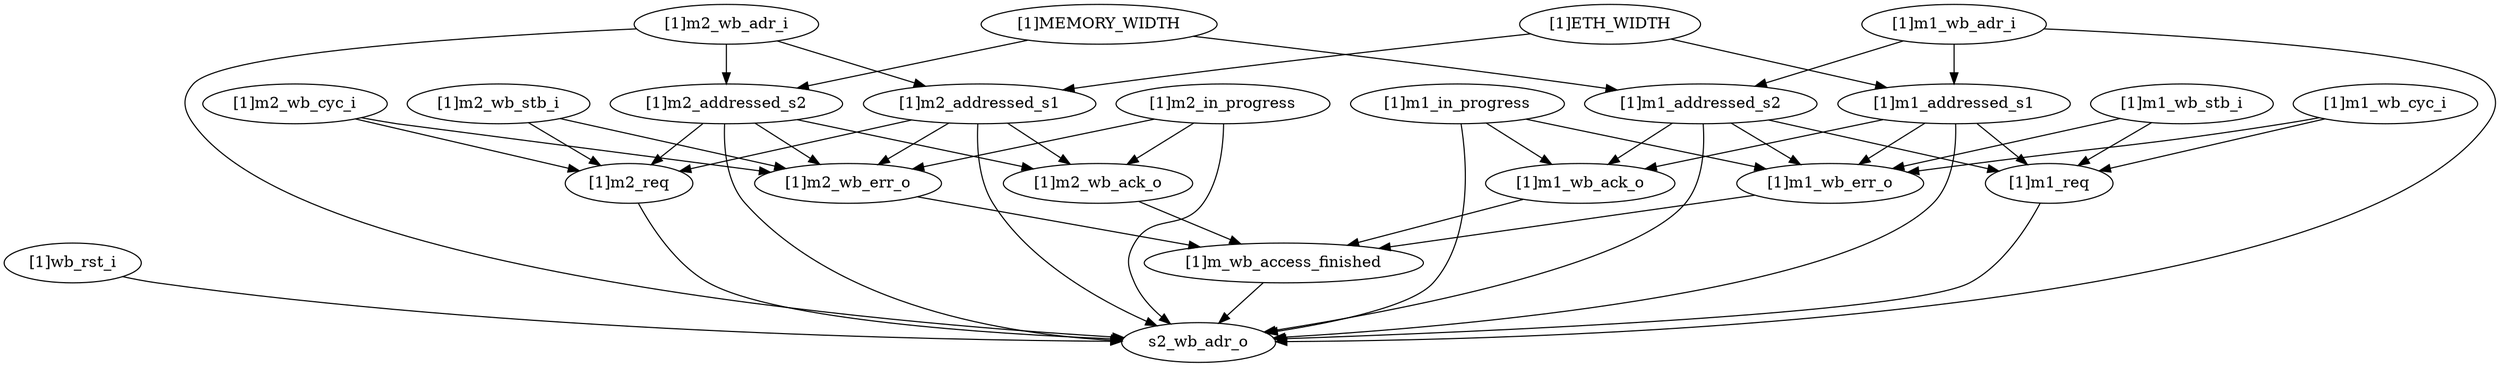 strict digraph "" {
	"[1]wb_rst_i"	 [complexity=1,
		importance=0.0783302489993,
		rank=0.0783302489993];
	s2_wb_adr_o	 [complexity=0,
		importance=0.0217684913051,
		rank=0.0];
	"[1]wb_rst_i" -> s2_wb_adr_o;
	"[1]m2_wb_cyc_i"	 [complexity=10,
		importance=0.0749259800575,
		rank=0.00749259800575];
	"[1]m2_req"	 [complexity=5,
		importance=0.0619012049736,
		rank=0.0123802409947];
	"[1]m2_wb_cyc_i" -> "[1]m2_req";
	"[1]m2_wb_err_o"	 [complexity=10,
		importance=0.133159731653,
		rank=0.0133159731653];
	"[1]m2_wb_cyc_i" -> "[1]m2_wb_err_o";
	"[1]m2_req" -> s2_wb_adr_o;
	"[1]m_wb_access_finished"	 [complexity=5,
		importance=0.103997188523,
		rank=0.0207994377046];
	"[1]m_wb_access_finished" -> s2_wb_adr_o;
	"[1]m1_wb_adr_i"	 [complexity=21,
		importance=0.430413089063,
		rank=0.020495861384];
	"[1]m1_addressed_s2"	 [complexity=15,
		importance=0.417388313979,
		rank=0.0278258875986];
	"[1]m1_wb_adr_i" -> "[1]m1_addressed_s2";
	"[1]m1_addressed_s1"	 [complexity=15,
		importance=0.550548045632,
		rank=0.0367032030422];
	"[1]m1_wb_adr_i" -> "[1]m1_addressed_s1";
	"[1]m1_wb_adr_i" -> s2_wb_adr_o;
	"[1]m2_in_progress"	 [complexity=11,
		importance=0.554227806917,
		rank=0.0503843460834];
	"[1]m2_in_progress" -> "[1]m2_wb_err_o";
	"[1]m2_wb_ack_o"	 [complexity=10,
		importance=0.122269174993,
		rank=0.0122269174993];
	"[1]m2_in_progress" -> "[1]m2_wb_ack_o";
	"[1]m2_in_progress" -> s2_wb_adr_o;
	"[1]m1_req"	 [complexity=5,
		importance=0.0619012049736,
		rank=0.0123802409947];
	"[1]m1_req" -> s2_wb_adr_o;
	"[1]m1_in_progress"	 [complexity=11,
		importance=0.554227806917,
		rank=0.0503843460834];
	"[1]m1_wb_err_o"	 [complexity=10,
		importance=0.133159731653,
		rank=0.0133159731653];
	"[1]m1_in_progress" -> "[1]m1_wb_err_o";
	"[1]m1_wb_ack_o"	 [complexity=10,
		importance=0.122269174993,
		rank=0.0122269174993];
	"[1]m1_in_progress" -> "[1]m1_wb_ack_o";
	"[1]m1_in_progress" -> s2_wb_adr_o;
	"[1]m2_wb_err_o" -> "[1]m_wb_access_finished";
	"[1]MEMORY_WIDTH"	 [complexity=16,
		importance=0.0928350990782,
		rank=0.00580219369239];
	"[1]m2_addressed_s2"	 [complexity=10,
		importance=0.0798103239943,
		rank=0.00798103239943];
	"[1]MEMORY_WIDTH" -> "[1]m2_addressed_s2";
	"[1]MEMORY_WIDTH" -> "[1]m1_addressed_s2";
	"[1]m1_wb_stb_i"	 [complexity=14,
		importance=0.27934423839,
		rank=0.019953159885];
	"[1]m1_wb_stb_i" -> "[1]m1_req";
	"[1]m1_wb_stb_i" -> "[1]m1_wb_err_o";
	"[1]m2_wb_adr_i"	 [complexity=16,
		importance=0.0928350990782,
		rank=0.00580219369239];
	"[1]m2_wb_adr_i" -> "[1]m2_addressed_s2";
	"[1]m2_addressed_s1"	 [complexity=10,
		importance=0.0798103239943,
		rank=0.00798103239943];
	"[1]m2_wb_adr_i" -> "[1]m2_addressed_s1";
	"[1]m2_wb_adr_i" -> s2_wb_adr_o;
	"[1]m2_addressed_s2" -> "[1]m2_req";
	"[1]m2_addressed_s2" -> "[1]m2_wb_err_o";
	"[1]m2_addressed_s2" -> "[1]m2_wb_ack_o";
	"[1]m2_addressed_s2" -> s2_wb_adr_o;
	"[1]m2_addressed_s1" -> "[1]m2_req";
	"[1]m2_addressed_s1" -> "[1]m2_wb_err_o";
	"[1]m2_addressed_s1" -> "[1]m2_wb_ack_o";
	"[1]m2_addressed_s1" -> s2_wb_adr_o;
	"[1]m1_wb_err_o" -> "[1]m_wb_access_finished";
	"[1]m1_wb_ack_o" -> "[1]m_wb_access_finished";
	"[1]m1_wb_cyc_i"	 [complexity=14,
		importance=0.27934423839,
		rank=0.019953159885];
	"[1]m1_wb_cyc_i" -> "[1]m1_req";
	"[1]m1_wb_cyc_i" -> "[1]m1_wb_err_o";
	"[1]ETH_WIDTH"	 [complexity=16,
		importance=0.0928350990782,
		rank=0.00580219369239];
	"[1]ETH_WIDTH" -> "[1]m2_addressed_s1";
	"[1]ETH_WIDTH" -> "[1]m1_addressed_s1";
	"[1]m1_addressed_s2" -> "[1]m1_req";
	"[1]m1_addressed_s2" -> "[1]m1_wb_err_o";
	"[1]m1_addressed_s2" -> "[1]m1_wb_ack_o";
	"[1]m1_addressed_s2" -> s2_wb_adr_o;
	"[1]m1_addressed_s1" -> "[1]m1_req";
	"[1]m1_addressed_s1" -> "[1]m1_wb_err_o";
	"[1]m1_addressed_s1" -> "[1]m1_wb_ack_o";
	"[1]m1_addressed_s1" -> s2_wb_adr_o;
	"[1]m2_wb_ack_o" -> "[1]m_wb_access_finished";
	"[1]m2_wb_stb_i"	 [complexity=10,
		importance=0.0749259800575,
		rank=0.00749259800575];
	"[1]m2_wb_stb_i" -> "[1]m2_req";
	"[1]m2_wb_stb_i" -> "[1]m2_wb_err_o";
}
